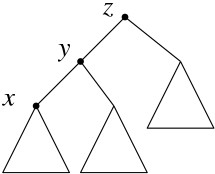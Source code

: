 <?xml version="1.0"?>
<!DOCTYPE ipe SYSTEM "ipe.dtd">
<ipe version="70005" creator="Ipe 7.1.1">
<info created="D:20140206095837" modified="D:20140206095837"/>
<preamble>\usepackage{times,mathptm}
</preamble>
<ipestyle name="ipe6">
<symbol name="mark/circle(sx)" transformations="translations">
<path fill="sym-stroke">
0.6 0 0 0.6 0 0 e
0.4 0 0 0.4 0 0 e
</path>
</symbol>
<symbol name="mark/disk(sx)" transformations="translations">
<path fill="sym-stroke">
0.6 0 0 0.6 0 0 e
</path>
</symbol>
<symbol name="mark/fdisk(sfx)" transformations="translations">
<group>
<path fill="sym-fill">
0.5 0 0 0.5 0 0 e
</path>
<path fill="sym-stroke" fillrule="eofill">
0.6 0 0 0.6 0 0 e
0.4 0 0 0.4 0 0 e
</path>
</group>
</symbol>
<symbol name="mark/box(sx)" transformations="translations">
<path fill="sym-stroke" fillrule="eofill">
-0.6 -0.6 m
0.6 -0.6 l
0.6 0.6 l
-0.6 0.6 l
h
-0.4 -0.4 m
0.4 -0.4 l
0.4 0.4 l
-0.4 0.4 l
h
</path>
</symbol>
<symbol name="mark/square(sx)" transformations="translations">
<path fill="sym-stroke">
-0.6 -0.6 m
0.6 -0.6 l
0.6 0.6 l
-0.6 0.6 l
h
</path>
</symbol>
<symbol name="mark/fsquare(sfx)" transformations="translations">
<group>
<path fill="sym-fill">
-0.5 -0.5 m
0.5 -0.5 l
0.5 0.5 l
-0.5 0.5 l
h
</path>
<path fill="sym-stroke" fillrule="eofill">
-0.6 -0.6 m
0.6 -0.6 l
0.6 0.6 l
-0.6 0.6 l
0 -0.4 m
0.4 -0.4 l
0.4 0.4 l
-0.4 0.4 l
h
</path>
</group>
</symbol>
<symbol name="mark/cross(sx)" transformations="translations">
<group>
<path fill="sym-stroke">
-0.43 -0.57 m
0.57 0.43 l
0.43 0.57 l
-0.57 -0.43 l
h
</path>
<path fill="sym-stroke">
-0.43 0.57 m
0.57 -0.43 l
0.43 -0.57 l
-0.57 0.43 l
h
</path>
</group>
</symbol>
<pen name="heavier" value="0.8"/>
<pen name="fat" value="1.2"/>
<pen name="ultrafat" value="2"/>
<symbolsize name="large" value="5"/>
<symbolsize name="small" value="2"/>
<symbolsize name="tiny" value="1.1"/>
<arrowsize name="large" value="10"/>
<arrowsize name="small" value="5"/>
<arrowsize name="tiny" value="3"/>
<color name="red" value="1 0 0"/>
<color name="green" value="0 1 0"/>
<color name="blue" value="0 0 1"/>
<color name="yellow" value="1 1 0"/>
<color name="gray1" value="0.125"/>
<color name="gray2" value="0.25"/>
<color name="gray3" value="0.375"/>
<color name="gray4" value="0.5"/>
<color name="gray5" value="0.625"/>
<color name="gray6" value="0.75"/>
<color name="gray7" value="0.875"/>
<dashstyle name="dashed" value="[4] 0"/>
<dashstyle name="dotted" value="[1 3] 0"/>
<dashstyle name="dash dotted" value="[4 2 1 2] 0"/>
<dashstyle name="dash dot dotted" value="[4 2 1 2 1 2] 0"/>
<textsize name="large" value="\large"/>
<textsize name="Large" value="\Large"/>
<textsize name="LARGE" value="\LARGE"/>
<textsize name="huge" value="\huge"/>
<textsize name="Huge" value="\Huge"/>
<textsize name="small" value="\small"/>
<textsize name="footnote" value="\footnotesize"/>
<textsize name="tiny" value="\tiny"/>
<textstyle name="center" begin="\begin{center}" end="\end{center}"/>
<textstyle name="itemize" begin="\begin{itemize}" end="\end{itemize}"/>
<textstyle name="item" begin="\begin{itemize}\item{}" end="\end{itemize}"/>
</ipestyle>
<page>
<layer name="alpha"/>
<view layers="alpha" active="alpha"/>
<path layer="alpha" matrix="1 0 0 1 143.932 86.3592" stroke="black" pen="0.4">
-104 -16 m
-116 -40 l
-92 -40 l
-104 -16 l
</path>
<path matrix="1 0 0 1 143.932 86.3592" stroke="black" pen="0.4">
-76 -16 m
-88 -40 l
-64 -40 l
-76 -16 l
</path>
<use matrix="1 0 0 1 143.932 86.3592" name="mark/disk(sx)" pos="-104 -16" size="2" stroke="black"/>
<path matrix="1 0 0 1 143.932 86.3592" stroke="black" pen="0.4">
-52 0 m
-64 -24 l
-40 -24 l
-52 0 l
</path>
<use matrix="1 0 0 1 143.932 86.3592" name="mark/disk(sx)" pos="-88 0" size="2" stroke="black"/>
<use matrix="1 0 0 1 143.932 86.3592" name="mark/disk(sx)" pos="-72 16" size="2" stroke="black"/>
<path matrix="1 0 0 1 143.932 86.3592" stroke="black" pen="0.4">
-88 0 m
-104 -16 l
</path>
<path matrix="1 0 0 1 143.932 86.3592" stroke="black" pen="0.4">
-88 0 m
-76 -16 l
</path>
<path matrix="1 0 0 1 143.932 86.3592" stroke="black" pen="0.4">
-72 16 m
-88 0 l
</path>
<path matrix="1 0 0 1 143.932 86.3592" stroke="black" pen="0.4">
-72 16 m
-52 0 l
</path>
<text matrix="1 0 0 1 143.932 86.3592" transformations="translations" pos="-116 -16" stroke="black" type="label" valign="bottom" size="10">$x$</text>
<text matrix="1 0 0 1 143.932 86.3592" transformations="translations" pos="-96 0" stroke="black" type="label" valign="bottom" size="10">$y$</text>
<text matrix="1 0 0 1 143.932 86.3592" transformations="translations" pos="-80 16" stroke="black" type="label" valign="bottom" size="10">$z$</text>
</page>
</ipe>
